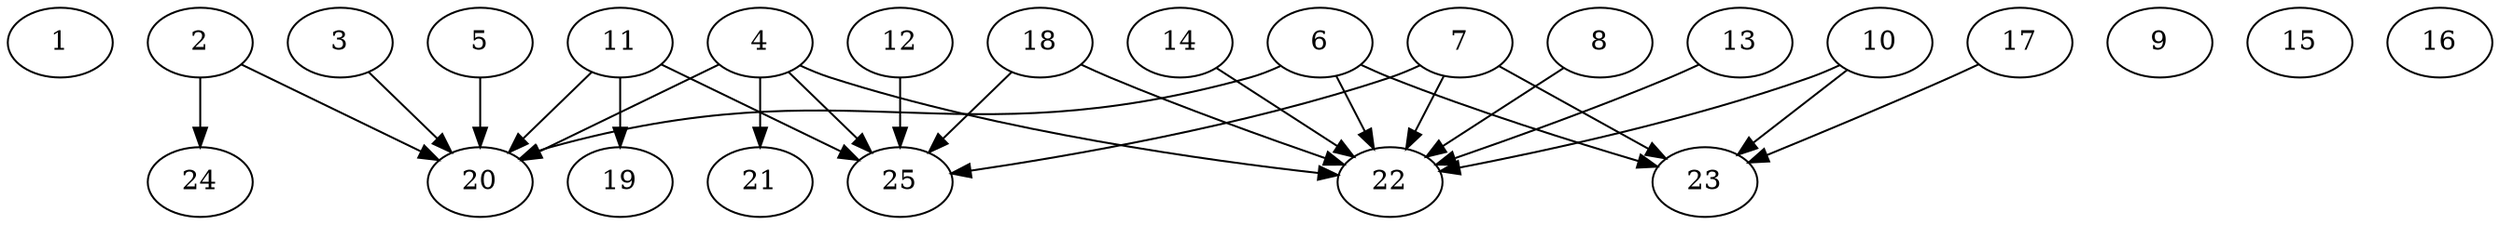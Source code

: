 // DAG automatically generated by daggen at Thu Oct  3 14:00:40 2019
// ./daggen --dot -n 25 --ccr 0.4 --fat 0.9 --regular 0.7 --density 0.6 --mindata 5242880 --maxdata 52428800 
digraph G {
  1 [size="21696000", alpha="0.03", expect_size="8678400"] 
  2 [size="43850240", alpha="0.19", expect_size="17540096"] 
  2 -> 20 [size ="17540096"]
  2 -> 24 [size ="17540096"]
  3 [size="27440640", alpha="0.15", expect_size="10976256"] 
  3 -> 20 [size ="10976256"]
  4 [size="89344000", alpha="0.08", expect_size="35737600"] 
  4 -> 20 [size ="35737600"]
  4 -> 21 [size ="35737600"]
  4 -> 22 [size ="35737600"]
  4 -> 25 [size ="35737600"]
  5 [size="119938560", alpha="0.03", expect_size="47975424"] 
  5 -> 20 [size ="47975424"]
  6 [size="93204480", alpha="0.18", expect_size="37281792"] 
  6 -> 20 [size ="37281792"]
  6 -> 22 [size ="37281792"]
  6 -> 23 [size ="37281792"]
  7 [size="69521920", alpha="0.01", expect_size="27808768"] 
  7 -> 22 [size ="27808768"]
  7 -> 23 [size ="27808768"]
  7 -> 25 [size ="27808768"]
  8 [size="93918720", alpha="0.05", expect_size="37567488"] 
  8 -> 22 [size ="37567488"]
  9 [size="70781440", alpha="0.03", expect_size="28312576"] 
  10 [size="82329600", alpha="0.14", expect_size="32931840"] 
  10 -> 22 [size ="32931840"]
  10 -> 23 [size ="32931840"]
  11 [size="102909440", alpha="0.07", expect_size="41163776"] 
  11 -> 19 [size ="41163776"]
  11 -> 20 [size ="41163776"]
  11 -> 25 [size ="41163776"]
  12 [size="123481600", alpha="0.08", expect_size="49392640"] 
  12 -> 25 [size ="49392640"]
  13 [size="116474880", alpha="0.16", expect_size="46589952"] 
  13 -> 22 [size ="46589952"]
  14 [size="86942720", alpha="0.14", expect_size="34777088"] 
  14 -> 22 [size ="34777088"]
  15 [size="17177600", alpha="0.13", expect_size="6871040"] 
  16 [size="34470400", alpha="0.07", expect_size="13788160"] 
  17 [size="21465600", alpha="0.08", expect_size="8586240"] 
  17 -> 23 [size ="8586240"]
  18 [size="25666560", alpha="0.11", expect_size="10266624"] 
  18 -> 22 [size ="10266624"]
  18 -> 25 [size ="10266624"]
  19 [size="57377280", alpha="0.20", expect_size="22950912"] 
  20 [size="77655040", alpha="0.14", expect_size="31062016"] 
  21 [size="44945920", alpha="0.09", expect_size="17978368"] 
  22 [size="87592960", alpha="0.10", expect_size="35037184"] 
  23 [size="19543040", alpha="0.14", expect_size="7817216"] 
  24 [size="114603520", alpha="0.10", expect_size="45841408"] 
  25 [size="79697920", alpha="0.04", expect_size="31879168"] 
}
